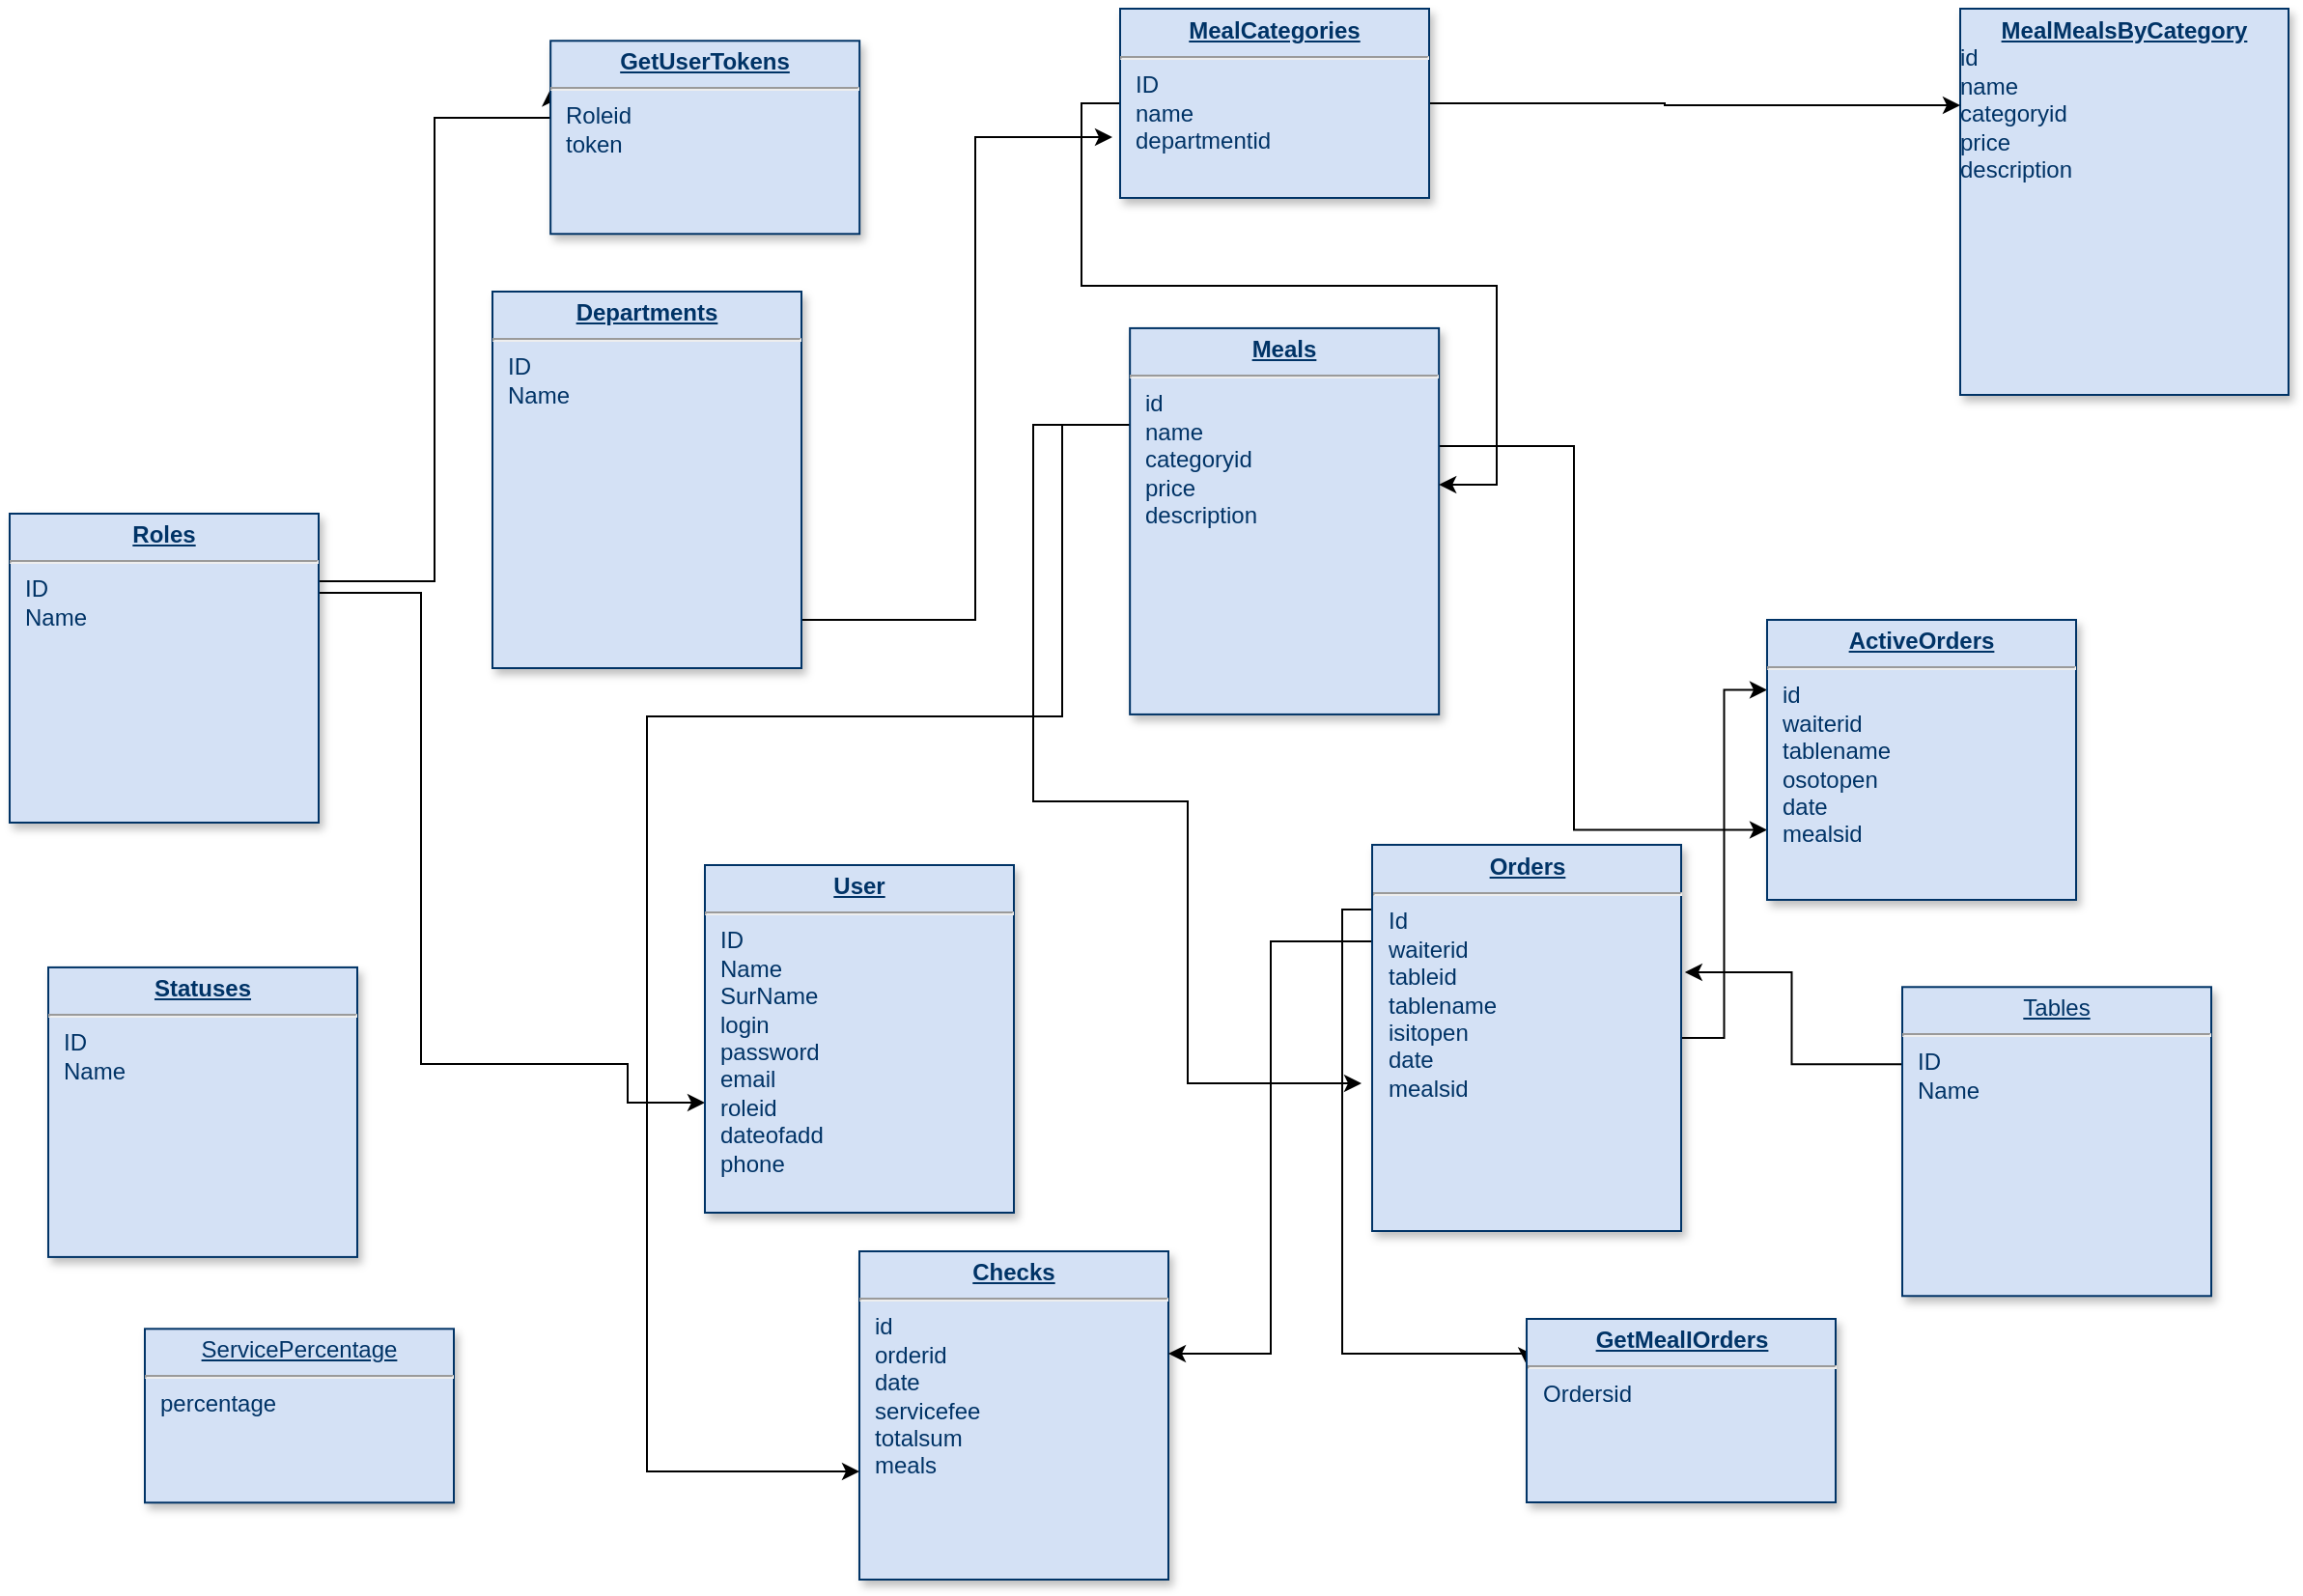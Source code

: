 <mxfile version="10.3.5" type="google"><diagram name="Page-1" id="efa7a0a1-bf9b-a30e-e6df-94a7791c09e9"><mxGraphModel dx="706" dy="503" grid="1" gridSize="10" guides="1" tooltips="1" connect="1" arrows="1" fold="1" page="1" pageScale="1" pageWidth="826" pageHeight="1169" background="#ffffff" math="0" shadow="0"><root><mxCell id="0"/><mxCell id="1" parent="0"/><mxCell id="apXFq9_UiEKXvSDEFd85-123" style="edgeStyle=orthogonalEdgeStyle;rounded=0;orthogonalLoop=1;jettySize=auto;html=1;" edge="1" parent="1" source="20"><mxGeometry relative="1" as="geometry"><mxPoint x="611" y="90" as="targetPoint"/><Array as="points"><mxPoint x="540" y="340"/><mxPoint x="540" y="90"/><mxPoint x="611" y="90"/></Array></mxGeometry></mxCell><mxCell id="20" value="&lt;p style=&quot;margin: 0px ; margin-top: 4px ; text-align: center ; text-decoration: underline&quot;&gt;&lt;strong&gt;Departments&lt;/strong&gt;&lt;/p&gt;&lt;hr&gt;&lt;p style=&quot;margin: 0px ; margin-left: 8px&quot;&gt;ID&lt;/p&gt;&lt;p style=&quot;margin: 0px ; margin-left: 8px&quot;&gt;Name&lt;/p&gt;" style="verticalAlign=top;align=left;overflow=fill;fontSize=12;fontFamily=Helvetica;html=1;strokeColor=#003366;shadow=1;fillColor=#D4E1F5;fontColor=#003366" parent="1" vertex="1"><mxGeometry x="290" y="170" width="160" height="195" as="geometry"/></mxCell><mxCell id="apXFq9_UiEKXvSDEFd85-124" style="edgeStyle=orthogonalEdgeStyle;rounded=0;orthogonalLoop=1;jettySize=auto;html=1;entryX=0;entryY=0.25;entryDx=0;entryDy=0;" edge="1" parent="1" source="21" target="23"><mxGeometry relative="1" as="geometry"><Array as="points"><mxPoint x="260" y="320"/><mxPoint x="260" y="80"/><mxPoint x="320" y="80"/></Array></mxGeometry></mxCell><mxCell id="apXFq9_UiEKXvSDEFd85-130" style="edgeStyle=orthogonalEdgeStyle;rounded=0;orthogonalLoop=1;jettySize=auto;html=1;exitX=1;exitY=0.25;exitDx=0;exitDy=0;" edge="1" parent="1" source="21"><mxGeometry relative="1" as="geometry"><mxPoint x="400" y="590" as="targetPoint"/><Array as="points"><mxPoint x="253" y="326"/><mxPoint x="253" y="570"/><mxPoint x="360" y="570"/></Array></mxGeometry></mxCell><mxCell id="21" value="&lt;p style=&quot;margin: 0px ; margin-top: 4px ; text-align: center ; text-decoration: underline&quot;&gt;&lt;b&gt;Roles&lt;/b&gt;&lt;/p&gt;&lt;hr&gt;&lt;p style=&quot;margin: 0px ; margin-left: 8px&quot;&gt;ID&lt;/p&gt;&lt;p style=&quot;margin: 0px ; margin-left: 8px&quot;&gt;Name&lt;/p&gt;" style="verticalAlign=top;align=left;overflow=fill;fontSize=12;fontFamily=Helvetica;html=1;strokeColor=#003366;shadow=1;fillColor=#D4E1F5;fontColor=#003366" parent="1" vertex="1"><mxGeometry x="40.0" y="285.0" width="160" height="160" as="geometry"/></mxCell><mxCell id="22" value="&lt;p style=&quot;margin: 0px ; margin-top: 4px ; text-align: center ; text-decoration: underline&quot;&gt;&lt;strong&gt;User&lt;/strong&gt;&lt;/p&gt;&lt;hr&gt;&lt;p style=&quot;margin: 0px ; margin-left: 8px&quot;&gt;ID&lt;/p&gt;&lt;p style=&quot;margin: 0px ; margin-left: 8px&quot;&gt;Name&lt;/p&gt;&lt;p style=&quot;margin: 0px ; margin-left: 8px&quot;&gt;SurName&lt;/p&gt;&lt;p style=&quot;margin: 0px ; margin-left: 8px&quot;&gt;login&lt;/p&gt;&lt;p style=&quot;margin: 0px ; margin-left: 8px&quot;&gt;password&lt;/p&gt;&lt;p style=&quot;margin: 0px ; margin-left: 8px&quot;&gt;email&lt;/p&gt;&lt;p style=&quot;margin: 0px ; margin-left: 8px&quot;&gt;roleid&lt;/p&gt;&lt;p style=&quot;margin: 0px ; margin-left: 8px&quot;&gt;dateofadd&lt;/p&gt;&lt;p style=&quot;margin: 0px ; margin-left: 8px&quot;&gt;phone&lt;/p&gt;" style="verticalAlign=top;align=left;overflow=fill;fontSize=12;fontFamily=Helvetica;html=1;strokeColor=#003366;shadow=1;fillColor=#D4E1F5;fontColor=#003366" parent="1" vertex="1"><mxGeometry x="400.0" y="467" width="160.0" height="180" as="geometry"/></mxCell><mxCell id="23" value="&lt;p style=&quot;margin: 0px ; margin-top: 4px ; text-align: center ; text-decoration: underline&quot;&gt;&lt;b&gt;GetUserTokens&lt;/b&gt;&lt;/p&gt;&lt;hr&gt;&lt;p style=&quot;margin: 0px ; margin-left: 8px&quot;&gt;Roleid&lt;/p&gt;&lt;p style=&quot;margin: 0px ; margin-left: 8px&quot;&gt;token&lt;/p&gt;" style="verticalAlign=top;align=left;overflow=fill;fontSize=12;fontFamily=Helvetica;html=1;strokeColor=#003366;shadow=1;fillColor=#D4E1F5;fontColor=#003366" parent="1" vertex="1"><mxGeometry x="320.08" y="40.14" width="160" height="100" as="geometry"/></mxCell><mxCell id="24" value="&lt;p style=&quot;margin: 0px ; margin-top: 4px ; text-align: center ; text-decoration: underline&quot;&gt;&lt;strong&gt;Statuses&lt;/strong&gt;&lt;/p&gt;&lt;hr&gt;&lt;p style=&quot;margin: 0px ; margin-left: 8px&quot;&gt;ID&lt;/p&gt;&lt;p style=&quot;margin: 0px ; margin-left: 8px&quot;&gt;Name&lt;/p&gt;" style="verticalAlign=top;align=left;overflow=fill;fontSize=12;fontFamily=Helvetica;html=1;strokeColor=#003366;shadow=1;fillColor=#D4E1F5;fontColor=#003366" parent="1" vertex="1"><mxGeometry x="60.0" y="519.96" width="160" height="150" as="geometry"/></mxCell><mxCell id="apXFq9_UiEKXvSDEFd85-131" style="edgeStyle=orthogonalEdgeStyle;rounded=0;orthogonalLoop=1;jettySize=auto;html=1;exitX=0;exitY=0.25;exitDx=0;exitDy=0;entryX=1.012;entryY=0.33;entryDx=0;entryDy=0;entryPerimeter=0;" edge="1" parent="1" source="25" target="27"><mxGeometry relative="1" as="geometry"/></mxCell><mxCell id="25" value="&lt;p style=&quot;margin: 0px ; margin-top: 4px ; text-align: center ; text-decoration: underline&quot;&gt;Tables&lt;/p&gt;&lt;hr&gt;&lt;p style=&quot;margin: 0px ; margin-left: 8px&quot;&gt;ID&lt;/p&gt;&lt;p style=&quot;margin: 0px ; margin-left: 8px&quot;&gt;Name&lt;/p&gt;" style="verticalAlign=top;align=left;overflow=fill;fontSize=12;fontFamily=Helvetica;html=1;strokeColor=#003366;shadow=1;fillColor=#D4E1F5;fontColor=#003366" parent="1" vertex="1"><mxGeometry x="1020" y="530.14" width="160" height="160" as="geometry"/></mxCell><mxCell id="26" value="&lt;p style=&quot;margin: 0px ; margin-top: 4px ; text-align: center ; text-decoration: underline&quot;&gt;&lt;strong&gt;Checks&lt;/strong&gt;&lt;/p&gt;&lt;hr&gt;&lt;p style=&quot;margin: 0px ; margin-left: 8px&quot;&gt;id&lt;/p&gt;&lt;p style=&quot;margin: 0px ; margin-left: 8px&quot;&gt;orderid&lt;/p&gt;&lt;p style=&quot;margin: 0px ; margin-left: 8px&quot;&gt;date&lt;/p&gt;&lt;p style=&quot;margin: 0px ; margin-left: 8px&quot;&gt;servicefee&lt;/p&gt;&lt;p style=&quot;margin: 0px ; margin-left: 8px&quot;&gt;totalsum&lt;/p&gt;&lt;p style=&quot;margin: 0px ; margin-left: 8px&quot;&gt;meals&lt;/p&gt;" style="verticalAlign=top;align=left;overflow=fill;fontSize=12;fontFamily=Helvetica;html=1;strokeColor=#003366;shadow=1;fillColor=#D4E1F5;fontColor=#003366" parent="1" vertex="1"><mxGeometry x="480" y="667" width="160" height="170" as="geometry"/></mxCell><mxCell id="apXFq9_UiEKXvSDEFd85-122" style="edgeStyle=orthogonalEdgeStyle;rounded=0;orthogonalLoop=1;jettySize=auto;html=1;entryX=0;entryY=0.25;entryDx=0;entryDy=0;" edge="1" parent="1" source="27" target="30"><mxGeometry relative="1" as="geometry"/></mxCell><mxCell id="apXFq9_UiEKXvSDEFd85-126" style="edgeStyle=orthogonalEdgeStyle;rounded=0;orthogonalLoop=1;jettySize=auto;html=1;exitX=0;exitY=0.25;exitDx=0;exitDy=0;entryX=0;entryY=0.25;entryDx=0;entryDy=0;" edge="1" parent="1" source="27" target="31"><mxGeometry relative="1" as="geometry"><Array as="points"><mxPoint x="745" y="490"/><mxPoint x="730" y="490"/><mxPoint x="730" y="720"/><mxPoint x="825" y="720"/></Array></mxGeometry></mxCell><mxCell id="apXFq9_UiEKXvSDEFd85-135" style="edgeStyle=orthogonalEdgeStyle;rounded=0;orthogonalLoop=1;jettySize=auto;html=1;exitX=0;exitY=0.25;exitDx=0;exitDy=0;" edge="1" parent="1" source="27" target="26"><mxGeometry relative="1" as="geometry"><Array as="points"><mxPoint x="693" y="507"/><mxPoint x="693" y="720"/></Array></mxGeometry></mxCell><mxCell id="27" value="&lt;p style=&quot;margin: 0px ; margin-top: 4px ; text-align: center ; text-decoration: underline&quot;&gt;&lt;b&gt;Orders&lt;/b&gt;&lt;br&gt;&lt;/p&gt;&lt;hr&gt;&lt;p style=&quot;margin: 0px ; margin-left: 8px&quot;&gt;Id&lt;br&gt;&lt;/p&gt;&lt;p style=&quot;margin: 0px ; margin-left: 8px&quot;&gt;waiterid&lt;/p&gt;&lt;p style=&quot;margin: 0px ; margin-left: 8px&quot;&gt;tableid&lt;/p&gt;&lt;p style=&quot;margin: 0px ; margin-left: 8px&quot;&gt;tablename&lt;/p&gt;&lt;p style=&quot;margin: 0px ; margin-left: 8px&quot;&gt;isitopen&lt;/p&gt;&lt;p style=&quot;margin: 0px ; margin-left: 8px&quot;&gt;date&lt;/p&gt;&lt;p style=&quot;margin: 0px ; margin-left: 8px&quot;&gt;mealsid&lt;/p&gt;&lt;p style=&quot;margin: 0px ; margin-left: 8px&quot;&gt;&lt;br&gt;&lt;/p&gt;" style="verticalAlign=top;align=left;overflow=fill;fontSize=12;fontFamily=Helvetica;html=1;strokeColor=#003366;shadow=1;fillColor=#D4E1F5;fontColor=#003366" parent="1" vertex="1"><mxGeometry x="745.5" y="456.5" width="160" height="200" as="geometry"/></mxCell><mxCell id="apXFq9_UiEKXvSDEFd85-117" value="&lt;p style=&quot;margin: 0px ; margin-top: 4px ; text-align: center ; text-decoration: underline&quot;&gt;&lt;strong&gt;MealMealsByCategory&lt;/strong&gt;&lt;/p&gt;id&lt;br&gt;name&lt;br&gt;categoryid&lt;br&gt;price&lt;br&gt;description&lt;br&gt;" style="verticalAlign=top;align=left;overflow=fill;fontSize=12;fontFamily=Helvetica;html=1;strokeColor=#003366;shadow=1;fillColor=#D4E1F5;fontColor=#003366" vertex="1" parent="1"><mxGeometry x="1050" y="23.5" width="170" height="200" as="geometry"/></mxCell><mxCell id="apXFq9_UiEKXvSDEFd85-132" style="edgeStyle=orthogonalEdgeStyle;rounded=0;orthogonalLoop=1;jettySize=auto;html=1;exitX=0;exitY=0.25;exitDx=0;exitDy=0;" edge="1" parent="1" source="29"><mxGeometry relative="1" as="geometry"><mxPoint x="740" y="580" as="targetPoint"/><Array as="points"><mxPoint x="570" y="261"/><mxPoint x="570" y="434"/><mxPoint x="650" y="434"/><mxPoint x="650" y="580"/><mxPoint x="707" y="580"/></Array></mxGeometry></mxCell><mxCell id="apXFq9_UiEKXvSDEFd85-136" style="edgeStyle=orthogonalEdgeStyle;rounded=0;orthogonalLoop=1;jettySize=auto;html=1;exitX=1;exitY=0.25;exitDx=0;exitDy=0;entryX=0;entryY=0.75;entryDx=0;entryDy=0;" edge="1" parent="1" source="29" target="30"><mxGeometry relative="1" as="geometry"><Array as="points"><mxPoint x="750" y="250"/><mxPoint x="850" y="250"/><mxPoint x="850" y="448"/></Array></mxGeometry></mxCell><mxCell id="apXFq9_UiEKXvSDEFd85-137" style="edgeStyle=orthogonalEdgeStyle;rounded=0;orthogonalLoop=1;jettySize=auto;html=1;exitX=0;exitY=0.25;exitDx=0;exitDy=0;" edge="1" parent="1" source="29" target="26"><mxGeometry relative="1" as="geometry"><mxPoint x="630" y="630" as="targetPoint"/><Array as="points"><mxPoint x="585" y="390"/><mxPoint x="370" y="390"/><mxPoint x="370" y="781"/></Array></mxGeometry></mxCell><mxCell id="29" value="&lt;p style=&quot;margin: 0px ; margin-top: 4px ; text-align: center ; text-decoration: underline&quot;&gt;&lt;b&gt;Meals&lt;/b&gt;&lt;/p&gt;&lt;hr&gt;&lt;p style=&quot;margin: 0px ; margin-left: 8px&quot;&gt;id&lt;/p&gt;&lt;p style=&quot;margin: 0px ; margin-left: 8px&quot;&gt;name&lt;/p&gt;&lt;p style=&quot;margin: 0px ; margin-left: 8px&quot;&gt;categoryid&lt;/p&gt;&lt;p style=&quot;margin: 0px ; margin-left: 8px&quot;&gt;price&lt;/p&gt;&lt;p style=&quot;margin: 0px ; margin-left: 8px&quot;&gt;description&lt;/p&gt;" style="verticalAlign=top;align=left;overflow=fill;fontSize=12;fontFamily=Helvetica;html=1;strokeColor=#003366;shadow=1;fillColor=#D4E1F5;fontColor=#003366" parent="1" vertex="1"><mxGeometry x="620.08" y="188.96" width="160" height="200" as="geometry"/></mxCell><mxCell id="30" value="&lt;p style=&quot;margin: 0px ; margin-top: 4px ; text-align: center ; text-decoration: underline&quot;&gt;&lt;strong&gt;ActiveOrders&lt;/strong&gt;&lt;/p&gt;&lt;hr&gt;&lt;p style=&quot;margin: 0px ; margin-left: 8px&quot;&gt;id&lt;/p&gt;&lt;p style=&quot;margin: 0px ; margin-left: 8px&quot;&gt;waiterid&lt;/p&gt;&lt;p style=&quot;margin: 0px ; margin-left: 8px&quot;&gt;tablename&lt;/p&gt;&lt;p style=&quot;margin: 0px ; margin-left: 8px&quot;&gt;osotopen&lt;/p&gt;&lt;p style=&quot;margin: 0px ; margin-left: 8px&quot;&gt;date&lt;/p&gt;&lt;p style=&quot;margin: 0px ; margin-left: 8px&quot;&gt;mealsid&lt;/p&gt;" style="verticalAlign=top;align=left;overflow=fill;fontSize=12;fontFamily=Helvetica;html=1;strokeColor=#003366;shadow=1;fillColor=#D4E1F5;fontColor=#003366" parent="1" vertex="1"><mxGeometry x="950" y="340" width="160" height="145" as="geometry"/></mxCell><mxCell id="31" value="&lt;p style=&quot;margin: 0px ; margin-top: 4px ; text-align: center ; text-decoration: underline&quot;&gt;&lt;strong&gt;GetMealIOrders&lt;/strong&gt;&lt;/p&gt;&lt;hr&gt;&lt;p style=&quot;margin: 0px ; margin-left: 8px&quot;&gt;Ordersid&lt;/p&gt;" style="verticalAlign=top;align=left;overflow=fill;fontSize=12;fontFamily=Helvetica;html=1;strokeColor=#003366;shadow=1;fillColor=#D4E1F5;fontColor=#003366" parent="1" vertex="1"><mxGeometry x="825.5" y="702.0" width="160" height="95" as="geometry"/></mxCell><mxCell id="34" value="&lt;p style=&quot;margin: 0px ; margin-top: 4px ; text-align: center ; text-decoration: underline&quot;&gt;ServicePercentage&lt;/p&gt;&lt;hr&gt;&lt;p style=&quot;margin: 0px ; margin-left: 8px&quot;&gt;percentage&lt;/p&gt;" style="verticalAlign=top;align=left;overflow=fill;fontSize=12;fontFamily=Helvetica;html=1;strokeColor=#003366;shadow=1;fillColor=#D4E1F5;fontColor=#003366" parent="1" vertex="1"><mxGeometry x="110.0" y="707.16" width="160" height="90" as="geometry"/></mxCell><mxCell id="apXFq9_UiEKXvSDEFd85-127" style="edgeStyle=orthogonalEdgeStyle;rounded=0;orthogonalLoop=1;jettySize=auto;html=1;entryX=0;entryY=0.25;entryDx=0;entryDy=0;" edge="1" parent="1" source="35" target="apXFq9_UiEKXvSDEFd85-117"><mxGeometry relative="1" as="geometry"><mxPoint x="1020" y="80" as="targetPoint"/><Array as="points"><mxPoint x="897" y="72"/><mxPoint x="897" y="74"/></Array></mxGeometry></mxCell><mxCell id="apXFq9_UiEKXvSDEFd85-134" style="edgeStyle=orthogonalEdgeStyle;rounded=0;orthogonalLoop=1;jettySize=auto;html=1;exitX=0;exitY=0.5;exitDx=0;exitDy=0;" edge="1" parent="1" source="35" target="29"><mxGeometry relative="1" as="geometry"><mxPoint x="760" y="270" as="targetPoint"/><Array as="points"><mxPoint x="595" y="73"/><mxPoint x="595" y="167"/><mxPoint x="810" y="167"/><mxPoint x="810" y="270"/></Array></mxGeometry></mxCell><mxCell id="35" value="&lt;p style=&quot;margin: 0px ; margin-top: 4px ; text-align: center ; text-decoration: underline&quot;&gt;&lt;strong&gt;MealCategories&lt;/strong&gt;&lt;/p&gt;&lt;hr&gt;&lt;p style=&quot;margin: 0px ; margin-left: 8px&quot;&gt;ID&lt;/p&gt;&lt;p style=&quot;margin: 0px ; margin-left: 8px&quot;&gt;name&lt;/p&gt;&lt;p style=&quot;margin: 0px ; margin-left: 8px&quot;&gt;departmentid&lt;/p&gt;" style="verticalAlign=top;align=left;overflow=fill;fontSize=12;fontFamily=Helvetica;html=1;strokeColor=#003366;shadow=1;fillColor=#D4E1F5;fontColor=#003366" parent="1" vertex="1"><mxGeometry x="615" y="23.5" width="160" height="98" as="geometry"/></mxCell></root></mxGraphModel></diagram></mxfile>